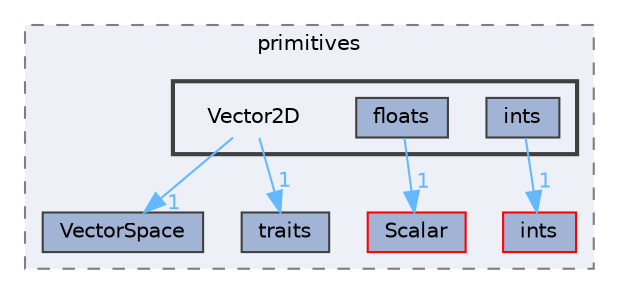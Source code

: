 digraph "src/OpenFOAM/primitives/Vector2D"
{
 // LATEX_PDF_SIZE
  bgcolor="transparent";
  edge [fontname=Helvetica,fontsize=10,labelfontname=Helvetica,labelfontsize=10];
  node [fontname=Helvetica,fontsize=10,shape=box,height=0.2,width=0.4];
  compound=true
  subgraph clusterdir_3e50f45338116b169052b428016851aa {
    graph [ bgcolor="#edf0f7", pencolor="grey50", label="primitives", fontname=Helvetica,fontsize=10 style="filled,dashed", URL="dir_3e50f45338116b169052b428016851aa.html",tooltip=""]
  dir_086c067a0e64eeb439d30ae0c44248d8 [label="ints", fillcolor="#a2b4d6", color="red", style="filled", URL="dir_086c067a0e64eeb439d30ae0c44248d8.html",tooltip=""];
  dir_67e43ffa00fdb90d8ab20f3d61175616 [label="VectorSpace", fillcolor="#a2b4d6", color="grey25", style="filled", URL="dir_67e43ffa00fdb90d8ab20f3d61175616.html",tooltip=""];
  dir_b4f4914e791ff496381862f16be45bae [label="Scalar", fillcolor="#a2b4d6", color="red", style="filled", URL="dir_b4f4914e791ff496381862f16be45bae.html",tooltip=""];
  dir_e46438c88d14724c9114690b543855a0 [label="traits", fillcolor="#a2b4d6", color="grey25", style="filled", URL="dir_e46438c88d14724c9114690b543855a0.html",tooltip=""];
  subgraph clusterdir_974ac155d7c04ce7d59446545c00b04b {
    graph [ bgcolor="#edf0f7", pencolor="grey25", label="", fontname=Helvetica,fontsize=10 style="filled,bold", URL="dir_974ac155d7c04ce7d59446545c00b04b.html",tooltip=""]
    dir_974ac155d7c04ce7d59446545c00b04b [shape=plaintext, label="Vector2D"];
  dir_12e600bcfd2358a0c94b069407a79fe7 [label="floats", fillcolor="#a2b4d6", color="grey25", style="filled", URL="dir_12e600bcfd2358a0c94b069407a79fe7.html",tooltip=""];
  dir_35bb99012f520cf8953b244fb8463297 [label="ints", fillcolor="#a2b4d6", color="grey25", style="filled", URL="dir_35bb99012f520cf8953b244fb8463297.html",tooltip=""];
  }
  }
  dir_974ac155d7c04ce7d59446545c00b04b->dir_67e43ffa00fdb90d8ab20f3d61175616 [headlabel="1", labeldistance=1.5 headhref="dir_004259_004263.html" href="dir_004259_004263.html" color="steelblue1" fontcolor="steelblue1"];
  dir_974ac155d7c04ce7d59446545c00b04b->dir_e46438c88d14724c9114690b543855a0 [headlabel="1", labeldistance=1.5 headhref="dir_004259_004092.html" href="dir_004259_004092.html" color="steelblue1" fontcolor="steelblue1"];
  dir_12e600bcfd2358a0c94b069407a79fe7->dir_b4f4914e791ff496381862f16be45bae [headlabel="1", labeldistance=1.5 headhref="dir_001434_003415.html" href="dir_001434_003415.html" color="steelblue1" fontcolor="steelblue1"];
  dir_35bb99012f520cf8953b244fb8463297->dir_086c067a0e64eeb439d30ae0c44248d8 [headlabel="1", labeldistance=1.5 headhref="dir_001952_001949.html" href="dir_001952_001949.html" color="steelblue1" fontcolor="steelblue1"];
}

